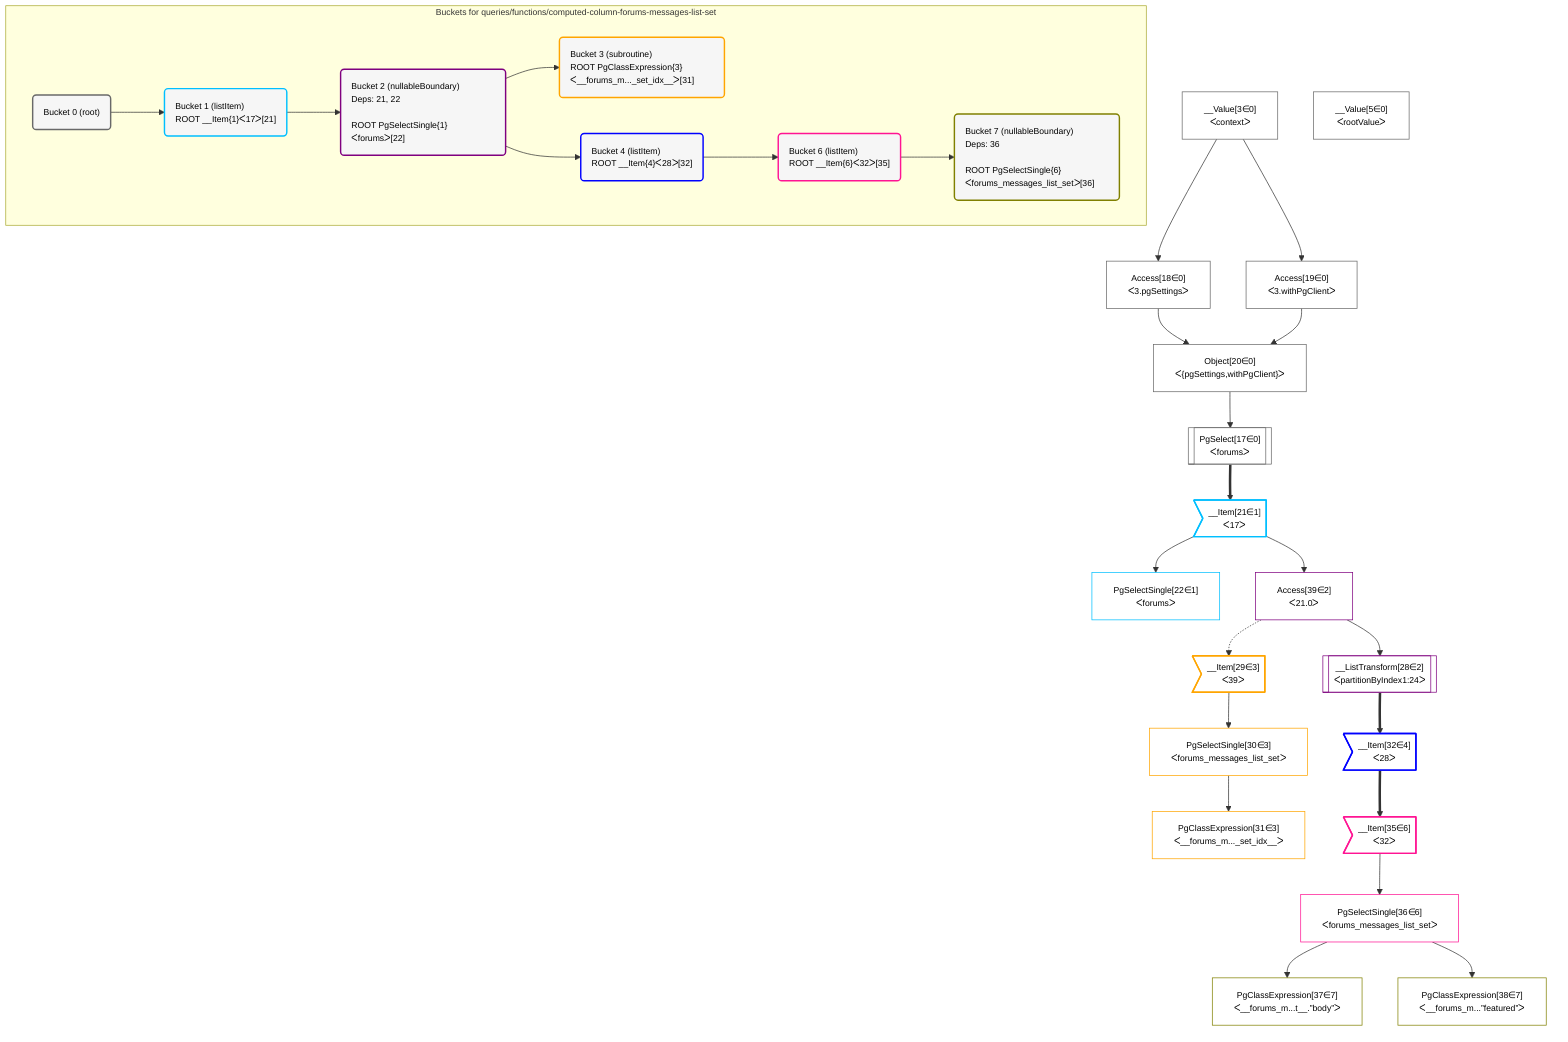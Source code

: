 %%{init: {'themeVariables': { 'fontSize': '12px'}}}%%
graph TD
    classDef path fill:#eee,stroke:#000,color:#000
    classDef plan fill:#fff,stroke-width:1px,color:#000
    classDef itemplan fill:#fff,stroke-width:2px,color:#000
    classDef sideeffectplan fill:#f00,stroke-width:2px,color:#000
    classDef bucket fill:#f6f6f6,color:#000,stroke-width:2px,text-align:left


    %% define steps
    __Value3["__Value[3∈0]<br />ᐸcontextᐳ"]:::plan
    __Value5["__Value[5∈0]<br />ᐸrootValueᐳ"]:::plan
    Access18["Access[18∈0]<br />ᐸ3.pgSettingsᐳ"]:::plan
    Access19["Access[19∈0]<br />ᐸ3.withPgClientᐳ"]:::plan
    Object20["Object[20∈0]<br />ᐸ{pgSettings,withPgClient}ᐳ"]:::plan
    PgSelect17[["PgSelect[17∈0]<br />ᐸforumsᐳ"]]:::plan
    __Item21>"__Item[21∈1]<br />ᐸ17ᐳ"]:::itemplan
    PgSelectSingle22["PgSelectSingle[22∈1]<br />ᐸforumsᐳ"]:::plan
    Access39["Access[39∈2]<br />ᐸ21.0ᐳ"]:::plan
    __ListTransform28[["__ListTransform[28∈2]<br />ᐸpartitionByIndex1:24ᐳ"]]:::plan
    __Item29>"__Item[29∈3]<br />ᐸ39ᐳ"]:::itemplan
    PgSelectSingle30["PgSelectSingle[30∈3]<br />ᐸforums_messages_list_setᐳ"]:::plan
    PgClassExpression31["PgClassExpression[31∈3]<br />ᐸ__forums_m..._set_idx__ᐳ"]:::plan
    __Item32>"__Item[32∈4]<br />ᐸ28ᐳ"]:::itemplan
    __Item35>"__Item[35∈6]<br />ᐸ32ᐳ"]:::itemplan
    PgSelectSingle36["PgSelectSingle[36∈6]<br />ᐸforums_messages_list_setᐳ"]:::plan
    PgClassExpression37["PgClassExpression[37∈7]<br />ᐸ__forums_m...t__.”body”ᐳ"]:::plan
    PgClassExpression38["PgClassExpression[38∈7]<br />ᐸ__forums_m...”featured”ᐳ"]:::plan

    %% plan dependencies
    __Value3 --> Access18
    __Value3 --> Access19
    Access18 & Access19 --> Object20
    Object20 --> PgSelect17
    PgSelect17 ==> __Item21
    __Item21 --> PgSelectSingle22
    __Item21 --> Access39
    Access39 --> __ListTransform28
    Access39 -.-> __Item29
    __Item29 --> PgSelectSingle30
    PgSelectSingle30 --> PgClassExpression31
    __ListTransform28 ==> __Item32
    __Item32 ==> __Item35
    __Item35 --> PgSelectSingle36
    PgSelectSingle36 --> PgClassExpression37
    PgSelectSingle36 --> PgClassExpression38

    subgraph "Buckets for queries/functions/computed-column-forums-messages-list-set"
    Bucket0("Bucket 0 (root)"):::bucket
    classDef bucket0 stroke:#696969
    class Bucket0,__Value3,__Value5,PgSelect17,Access18,Access19,Object20 bucket0
    Bucket1("Bucket 1 (listItem)<br />ROOT __Item{1}ᐸ17ᐳ[21]"):::bucket
    classDef bucket1 stroke:#00bfff
    class Bucket1,__Item21,PgSelectSingle22 bucket1
    Bucket2("Bucket 2 (nullableBoundary)<br />Deps: 21, 22<br /><br />ROOT PgSelectSingle{1}ᐸforumsᐳ[22]"):::bucket
    classDef bucket2 stroke:#7f007f
    class Bucket2,__ListTransform28,Access39 bucket2
    Bucket3("Bucket 3 (subroutine)<br />ROOT PgClassExpression{3}ᐸ__forums_m..._set_idx__ᐳ[31]"):::bucket
    classDef bucket3 stroke:#ffa500
    class Bucket3,__Item29,PgSelectSingle30,PgClassExpression31 bucket3
    Bucket4("Bucket 4 (listItem)<br />ROOT __Item{4}ᐸ28ᐳ[32]"):::bucket
    classDef bucket4 stroke:#0000ff
    class Bucket4,__Item32 bucket4
    Bucket6("Bucket 6 (listItem)<br />ROOT __Item{6}ᐸ32ᐳ[35]"):::bucket
    classDef bucket6 stroke:#ff1493
    class Bucket6,__Item35,PgSelectSingle36 bucket6
    Bucket7("Bucket 7 (nullableBoundary)<br />Deps: 36<br /><br />ROOT PgSelectSingle{6}ᐸforums_messages_list_setᐳ[36]"):::bucket
    classDef bucket7 stroke:#808000
    class Bucket7,PgClassExpression37,PgClassExpression38 bucket7
    Bucket0 --> Bucket1
    Bucket1 --> Bucket2
    Bucket2 --> Bucket3 & Bucket4
    Bucket4 --> Bucket6
    Bucket6 --> Bucket7
    end